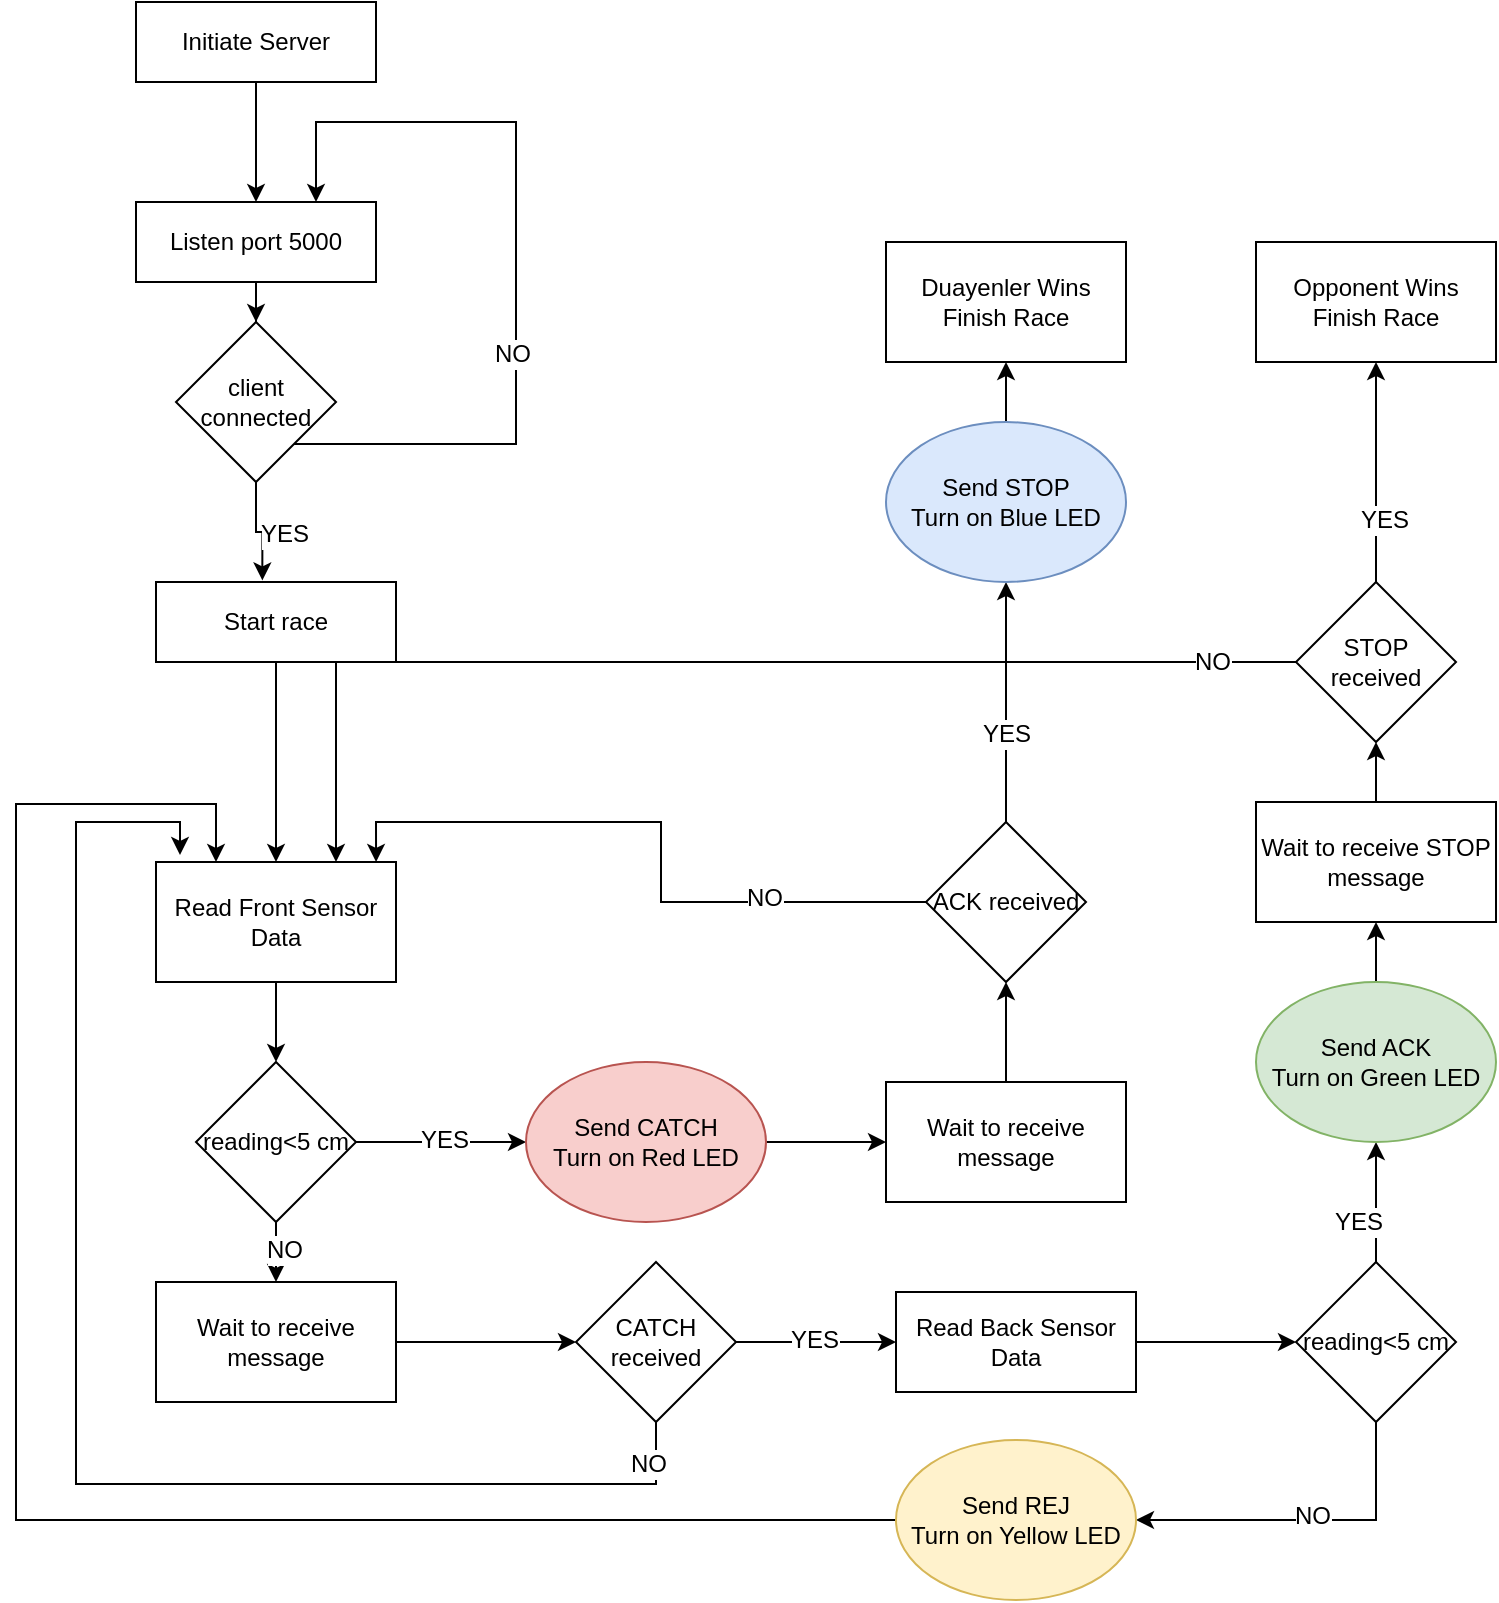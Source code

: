 <mxfile version="10.6.7" type="device"><diagram name="Page-1" id="74e2e168-ea6b-b213-b513-2b3c1d86103e"><mxGraphModel dx="840" dy="459" grid="1" gridSize="10" guides="1" tooltips="1" connect="1" arrows="1" fold="1" page="1" pageScale="1" pageWidth="1100" pageHeight="850" background="#ffffff" math="0" shadow="0"><root><mxCell id="0"/><mxCell id="1" parent="0"/><mxCell id="H8inkpMJjqR3KXXsoma6-22" style="edgeStyle=orthogonalEdgeStyle;rounded=0;orthogonalLoop=1;jettySize=auto;html=1;entryX=0.5;entryY=0;entryDx=0;entryDy=0;" parent="1" source="H8inkpMJjqR3KXXsoma6-2" target="H8inkpMJjqR3KXXsoma6-3" edge="1"><mxGeometry relative="1" as="geometry"/></mxCell><mxCell id="H8inkpMJjqR3KXXsoma6-2" value="Initiate Server" style="rounded=0;whiteSpace=wrap;html=1;" parent="1" vertex="1"><mxGeometry x="230" y="50" width="120" height="40" as="geometry"/></mxCell><mxCell id="H8inkpMJjqR3KXXsoma6-23" style="edgeStyle=orthogonalEdgeStyle;rounded=0;orthogonalLoop=1;jettySize=auto;html=1;" parent="1" source="H8inkpMJjqR3KXXsoma6-3" target="H8inkpMJjqR3KXXsoma6-4" edge="1"><mxGeometry relative="1" as="geometry"/></mxCell><mxCell id="H8inkpMJjqR3KXXsoma6-3" value="Listen port 5000" style="rounded=0;whiteSpace=wrap;html=1;" parent="1" vertex="1"><mxGeometry x="230" y="150" width="120" height="40" as="geometry"/></mxCell><mxCell id="H8inkpMJjqR3KXXsoma6-24" style="edgeStyle=orthogonalEdgeStyle;rounded=0;orthogonalLoop=1;jettySize=auto;html=1;entryX=0.75;entryY=0;entryDx=0;entryDy=0;" parent="1" source="H8inkpMJjqR3KXXsoma6-4" target="H8inkpMJjqR3KXXsoma6-3" edge="1"><mxGeometry relative="1" as="geometry"><mxPoint x="400" y="120" as="targetPoint"/><Array as="points"><mxPoint x="420" y="271"/><mxPoint x="420" y="110"/><mxPoint x="320" y="110"/></Array></mxGeometry></mxCell><mxCell id="H8inkpMJjqR3KXXsoma6-25" style="edgeStyle=orthogonalEdgeStyle;rounded=0;orthogonalLoop=1;jettySize=auto;html=1;entryX=0.443;entryY=-0.02;entryDx=0;entryDy=0;entryPerimeter=0;" parent="1" source="H8inkpMJjqR3KXXsoma6-4" target="H8inkpMJjqR3KXXsoma6-5" edge="1"><mxGeometry relative="1" as="geometry"/></mxCell><mxCell id="H8inkpMJjqR3KXXsoma6-4" value="client connected" style="rhombus;whiteSpace=wrap;html=1;" parent="1" vertex="1"><mxGeometry x="250" y="210" width="80" height="80" as="geometry"/></mxCell><mxCell id="H8inkpMJjqR3KXXsoma6-26" style="edgeStyle=orthogonalEdgeStyle;rounded=0;orthogonalLoop=1;jettySize=auto;html=1;" parent="1" source="H8inkpMJjqR3KXXsoma6-5" target="H8inkpMJjqR3KXXsoma6-6" edge="1"><mxGeometry relative="1" as="geometry"/></mxCell><mxCell id="H8inkpMJjqR3KXXsoma6-5" value="Start race" style="rounded=0;whiteSpace=wrap;html=1;" parent="1" vertex="1"><mxGeometry x="240" y="340" width="120" height="40" as="geometry"/></mxCell><mxCell id="H8inkpMJjqR3KXXsoma6-27" style="edgeStyle=orthogonalEdgeStyle;rounded=0;orthogonalLoop=1;jettySize=auto;html=1;" parent="1" source="H8inkpMJjqR3KXXsoma6-6" target="H8inkpMJjqR3KXXsoma6-7" edge="1"><mxGeometry relative="1" as="geometry"/></mxCell><mxCell id="H8inkpMJjqR3KXXsoma6-6" value="Read Front Sensor Data" style="rounded=0;whiteSpace=wrap;html=1;" parent="1" vertex="1"><mxGeometry x="240" y="480" width="120" height="60" as="geometry"/></mxCell><mxCell id="H8inkpMJjqR3KXXsoma6-28" style="edgeStyle=orthogonalEdgeStyle;rounded=0;orthogonalLoop=1;jettySize=auto;html=1;" parent="1" source="H8inkpMJjqR3KXXsoma6-7" target="H8inkpMJjqR3KXXsoma6-8" edge="1"><mxGeometry relative="1" as="geometry"/></mxCell><mxCell id="H8inkpMJjqR3KXXsoma6-30" style="edgeStyle=orthogonalEdgeStyle;rounded=0;orthogonalLoop=1;jettySize=auto;html=1;" parent="1" source="H8inkpMJjqR3KXXsoma6-7" target="H8inkpMJjqR3KXXsoma6-9" edge="1"><mxGeometry relative="1" as="geometry"/></mxCell><mxCell id="H8inkpMJjqR3KXXsoma6-7" value="reading&amp;lt;5 cm" style="rhombus;whiteSpace=wrap;html=1;" parent="1" vertex="1"><mxGeometry x="260" y="580" width="80" height="80" as="geometry"/></mxCell><mxCell id="H8inkpMJjqR3KXXsoma6-29" style="edgeStyle=orthogonalEdgeStyle;rounded=0;orthogonalLoop=1;jettySize=auto;html=1;" parent="1" source="H8inkpMJjqR3KXXsoma6-8" target="H8inkpMJjqR3KXXsoma6-15" edge="1"><mxGeometry relative="1" as="geometry"/></mxCell><mxCell id="H8inkpMJjqR3KXXsoma6-8" value="Wait to receive message" style="rounded=0;whiteSpace=wrap;html=1;" parent="1" vertex="1"><mxGeometry x="240" y="690" width="120" height="60" as="geometry"/></mxCell><mxCell id="H8inkpMJjqR3KXXsoma6-31" style="edgeStyle=orthogonalEdgeStyle;rounded=0;orthogonalLoop=1;jettySize=auto;html=1;entryX=0;entryY=0.5;entryDx=0;entryDy=0;" parent="1" source="H8inkpMJjqR3KXXsoma6-9" target="H8inkpMJjqR3KXXsoma6-10" edge="1"><mxGeometry relative="1" as="geometry"/></mxCell><mxCell id="H8inkpMJjqR3KXXsoma6-9" value="&lt;div&gt;Send CATCH&lt;/div&gt;&lt;div&gt;Turn on Red LED&lt;br&gt;&lt;/div&gt;" style="ellipse;whiteSpace=wrap;html=1;fillColor=#f8cecc;strokeColor=#b85450;" parent="1" vertex="1"><mxGeometry x="425" y="580" width="120" height="80" as="geometry"/></mxCell><mxCell id="H8inkpMJjqR3KXXsoma6-32" style="edgeStyle=orthogonalEdgeStyle;rounded=0;orthogonalLoop=1;jettySize=auto;html=1;entryX=0.5;entryY=1;entryDx=0;entryDy=0;" parent="1" source="H8inkpMJjqR3KXXsoma6-10" target="H8inkpMJjqR3KXXsoma6-11" edge="1"><mxGeometry relative="1" as="geometry"/></mxCell><mxCell id="H8inkpMJjqR3KXXsoma6-10" value="Wait to receive message" style="rounded=0;whiteSpace=wrap;html=1;" parent="1" vertex="1"><mxGeometry x="605" y="590" width="120" height="60" as="geometry"/></mxCell><mxCell id="H8inkpMJjqR3KXXsoma6-33" style="edgeStyle=orthogonalEdgeStyle;rounded=0;orthogonalLoop=1;jettySize=auto;html=1;entryX=0.917;entryY=0;entryDx=0;entryDy=0;entryPerimeter=0;" parent="1" source="H8inkpMJjqR3KXXsoma6-11" target="H8inkpMJjqR3KXXsoma6-6" edge="1"><mxGeometry relative="1" as="geometry"/></mxCell><mxCell id="H8inkpMJjqR3KXXsoma6-54" value="NO" style="text;html=1;resizable=0;points=[];align=center;verticalAlign=middle;labelBackgroundColor=#ffffff;" parent="H8inkpMJjqR3KXXsoma6-33" vertex="1" connectable="0"><mxGeometry x="-0.515" y="-2" relative="1" as="geometry"><mxPoint as="offset"/></mxGeometry></mxCell><mxCell id="H8inkpMJjqR3KXXsoma6-34" style="edgeStyle=orthogonalEdgeStyle;rounded=0;orthogonalLoop=1;jettySize=auto;html=1;entryX=0.5;entryY=1;entryDx=0;entryDy=0;" parent="1" source="H8inkpMJjqR3KXXsoma6-11" target="H8inkpMJjqR3KXXsoma6-14" edge="1"><mxGeometry relative="1" as="geometry"/></mxCell><mxCell id="H8inkpMJjqR3KXXsoma6-53" value="YES" style="text;html=1;resizable=0;points=[];align=center;verticalAlign=middle;labelBackgroundColor=#ffffff;" parent="H8inkpMJjqR3KXXsoma6-34" vertex="1" connectable="0"><mxGeometry x="0.001" y="-16" relative="1" as="geometry"><mxPoint x="-16" y="16" as="offset"/></mxGeometry></mxCell><mxCell id="H8inkpMJjqR3KXXsoma6-11" value="ACK received" style="rhombus;whiteSpace=wrap;html=1;" parent="1" vertex="1"><mxGeometry x="625" y="460" width="80" height="80" as="geometry"/></mxCell><mxCell id="H8inkpMJjqR3KXXsoma6-13" value="&lt;div&gt;Duayenler Wins&lt;/div&gt;&lt;div&gt;Finish Race&lt;br&gt;&lt;/div&gt;" style="rounded=0;whiteSpace=wrap;html=1;" parent="1" vertex="1"><mxGeometry x="605" y="170" width="120" height="60" as="geometry"/></mxCell><mxCell id="H8inkpMJjqR3KXXsoma6-35" style="edgeStyle=orthogonalEdgeStyle;rounded=0;orthogonalLoop=1;jettySize=auto;html=1;entryX=0.5;entryY=1;entryDx=0;entryDy=0;" parent="1" source="H8inkpMJjqR3KXXsoma6-14" target="H8inkpMJjqR3KXXsoma6-13" edge="1"><mxGeometry relative="1" as="geometry"/></mxCell><mxCell id="H8inkpMJjqR3KXXsoma6-14" value="&lt;div&gt;Send STOP&lt;/div&gt;&lt;div&gt;Turn on Blue LED&lt;br&gt;&lt;/div&gt;" style="ellipse;whiteSpace=wrap;html=1;fillColor=#dae8fc;strokeColor=#6c8ebf;" parent="1" vertex="1"><mxGeometry x="605" y="260" width="120" height="80" as="geometry"/></mxCell><mxCell id="H8inkpMJjqR3KXXsoma6-38" style="edgeStyle=orthogonalEdgeStyle;rounded=0;orthogonalLoop=1;jettySize=auto;html=1;entryX=0.1;entryY=-0.059;entryDx=0;entryDy=0;entryPerimeter=0;" parent="1" source="H8inkpMJjqR3KXXsoma6-15" target="H8inkpMJjqR3KXXsoma6-6" edge="1"><mxGeometry relative="1" as="geometry"><mxPoint x="230" y="491" as="targetPoint"/><Array as="points"><mxPoint x="490" y="791"/><mxPoint x="200" y="791"/><mxPoint x="200" y="460"/><mxPoint x="252" y="460"/></Array></mxGeometry></mxCell><mxCell id="H8inkpMJjqR3KXXsoma6-40" style="edgeStyle=orthogonalEdgeStyle;rounded=0;orthogonalLoop=1;jettySize=auto;html=1;entryX=0;entryY=0.5;entryDx=0;entryDy=0;" parent="1" source="H8inkpMJjqR3KXXsoma6-15" target="H8inkpMJjqR3KXXsoma6-16" edge="1"><mxGeometry relative="1" as="geometry"/></mxCell><mxCell id="H8inkpMJjqR3KXXsoma6-15" value="CATCH received" style="rhombus;whiteSpace=wrap;html=1;" parent="1" vertex="1"><mxGeometry x="450" y="680" width="80" height="80" as="geometry"/></mxCell><mxCell id="H8inkpMJjqR3KXXsoma6-41" style="edgeStyle=orthogonalEdgeStyle;rounded=0;orthogonalLoop=1;jettySize=auto;html=1;entryX=0;entryY=0.5;entryDx=0;entryDy=0;" parent="1" source="H8inkpMJjqR3KXXsoma6-16" target="H8inkpMJjqR3KXXsoma6-17" edge="1"><mxGeometry relative="1" as="geometry"/></mxCell><mxCell id="H8inkpMJjqR3KXXsoma6-16" value="Read Back Sensor Data" style="rounded=0;whiteSpace=wrap;html=1;" parent="1" vertex="1"><mxGeometry x="610" y="695" width="120" height="50" as="geometry"/></mxCell><mxCell id="H8inkpMJjqR3KXXsoma6-42" style="edgeStyle=orthogonalEdgeStyle;rounded=0;orthogonalLoop=1;jettySize=auto;html=1;entryX=0.5;entryY=1;entryDx=0;entryDy=0;" parent="1" source="H8inkpMJjqR3KXXsoma6-17" target="H8inkpMJjqR3KXXsoma6-18" edge="1"><mxGeometry relative="1" as="geometry"/></mxCell><mxCell id="H8inkpMJjqR3KXXsoma6-56" value="YES" style="text;html=1;resizable=0;points=[];align=center;verticalAlign=middle;labelBackgroundColor=#ffffff;" parent="H8inkpMJjqR3KXXsoma6-42" vertex="1" connectable="0"><mxGeometry x="-0.039" y="33" relative="1" as="geometry"><mxPoint x="23.5" y="9" as="offset"/></mxGeometry></mxCell><mxCell id="H8inkpMJjqR3KXXsoma6-44" style="edgeStyle=orthogonalEdgeStyle;rounded=0;orthogonalLoop=1;jettySize=auto;html=1;entryX=1;entryY=0.5;entryDx=0;entryDy=0;" parent="1" source="H8inkpMJjqR3KXXsoma6-17" target="H8inkpMJjqR3KXXsoma6-43" edge="1"><mxGeometry relative="1" as="geometry"><Array as="points"><mxPoint x="850" y="809"/></Array></mxGeometry></mxCell><mxCell id="H8inkpMJjqR3KXXsoma6-55" value="NO" style="text;html=1;resizable=0;points=[];align=center;verticalAlign=middle;labelBackgroundColor=#ffffff;" parent="H8inkpMJjqR3KXXsoma6-44" vertex="1" connectable="0"><mxGeometry x="-0.04" y="-2" relative="1" as="geometry"><mxPoint as="offset"/></mxGeometry></mxCell><mxCell id="H8inkpMJjqR3KXXsoma6-17" value="reading&amp;lt;5 cm" style="rhombus;whiteSpace=wrap;html=1;" parent="1" vertex="1"><mxGeometry x="810" y="680" width="80" height="80" as="geometry"/></mxCell><mxCell id="H8inkpMJjqR3KXXsoma6-46" style="edgeStyle=orthogonalEdgeStyle;rounded=0;orthogonalLoop=1;jettySize=auto;html=1;" parent="1" source="H8inkpMJjqR3KXXsoma6-18" target="H8inkpMJjqR3KXXsoma6-19" edge="1"><mxGeometry relative="1" as="geometry"/></mxCell><mxCell id="H8inkpMJjqR3KXXsoma6-18" value="&lt;div&gt;Send ACK&lt;/div&gt;&lt;div&gt;Turn on Green LED&lt;br&gt;&lt;/div&gt;" style="ellipse;whiteSpace=wrap;html=1;fillColor=#d5e8d4;strokeColor=#82b366;" parent="1" vertex="1"><mxGeometry x="790" y="540" width="120" height="80" as="geometry"/></mxCell><mxCell id="H8inkpMJjqR3KXXsoma6-47" style="edgeStyle=orthogonalEdgeStyle;rounded=0;orthogonalLoop=1;jettySize=auto;html=1;entryX=0.5;entryY=1;entryDx=0;entryDy=0;" parent="1" source="H8inkpMJjqR3KXXsoma6-19" target="H8inkpMJjqR3KXXsoma6-20" edge="1"><mxGeometry relative="1" as="geometry"/></mxCell><mxCell id="H8inkpMJjqR3KXXsoma6-19" value="Wait to receive STOP message" style="rounded=0;whiteSpace=wrap;html=1;" parent="1" vertex="1"><mxGeometry x="790" y="450" width="120" height="60" as="geometry"/></mxCell><mxCell id="H8inkpMJjqR3KXXsoma6-48" style="edgeStyle=orthogonalEdgeStyle;rounded=0;orthogonalLoop=1;jettySize=auto;html=1;" parent="1" source="H8inkpMJjqR3KXXsoma6-20" target="H8inkpMJjqR3KXXsoma6-21" edge="1"><mxGeometry relative="1" as="geometry"/></mxCell><mxCell id="H8inkpMJjqR3KXXsoma6-49" style="edgeStyle=orthogonalEdgeStyle;rounded=0;orthogonalLoop=1;jettySize=auto;html=1;entryX=0.75;entryY=0;entryDx=0;entryDy=0;" parent="1" source="H8inkpMJjqR3KXXsoma6-20" target="H8inkpMJjqR3KXXsoma6-6" edge="1"><mxGeometry relative="1" as="geometry"><Array as="points"><mxPoint x="330" y="380"/></Array></mxGeometry></mxCell><mxCell id="H8inkpMJjqR3KXXsoma6-20" value="STOP received" style="rhombus;whiteSpace=wrap;html=1;" parent="1" vertex="1"><mxGeometry x="810" y="340" width="80" height="80" as="geometry"/></mxCell><mxCell id="H8inkpMJjqR3KXXsoma6-21" value="&lt;div&gt;Opponent Wins Finish Race&lt;br&gt;&lt;/div&gt;" style="rounded=0;whiteSpace=wrap;html=1;" parent="1" vertex="1"><mxGeometry x="790" y="170" width="120" height="60" as="geometry"/></mxCell><mxCell id="H8inkpMJjqR3KXXsoma6-45" style="edgeStyle=orthogonalEdgeStyle;rounded=0;orthogonalLoop=1;jettySize=auto;html=1;entryX=0.25;entryY=0;entryDx=0;entryDy=0;" parent="1" source="H8inkpMJjqR3KXXsoma6-43" target="H8inkpMJjqR3KXXsoma6-6" edge="1"><mxGeometry relative="1" as="geometry"><Array as="points"><mxPoint x="170" y="809"/><mxPoint x="170" y="451"/><mxPoint x="270" y="451"/></Array></mxGeometry></mxCell><mxCell id="H8inkpMJjqR3KXXsoma6-43" value="&lt;div&gt;Send REJ&lt;/div&gt;&lt;div&gt;Turn on Yellow LED&lt;br&gt;&lt;/div&gt;" style="ellipse;whiteSpace=wrap;html=1;fillColor=#fff2cc;strokeColor=#d6b656;" parent="1" vertex="1"><mxGeometry x="610" y="769" width="120" height="80" as="geometry"/></mxCell><mxCell id="H8inkpMJjqR3KXXsoma6-59" value="YES" style="text;html=1;resizable=0;points=[];align=center;verticalAlign=middle;labelBackgroundColor=#ffffff;" parent="1" vertex="1" connectable="0"><mxGeometry x="360.147" y="609.941" as="geometry"><mxPoint x="23.5" y="9" as="offset"/></mxGeometry></mxCell><mxCell id="H8inkpMJjqR3KXXsoma6-60" value="YES" style="text;html=1;resizable=0;points=[];align=center;verticalAlign=middle;labelBackgroundColor=#ffffff;" parent="1" vertex="1" connectable="0"><mxGeometry x="545.147" y="709.941" as="geometry"><mxPoint x="23.5" y="9" as="offset"/></mxGeometry></mxCell><mxCell id="H8inkpMJjqR3KXXsoma6-61" value="YES" style="text;html=1;resizable=0;points=[];align=center;verticalAlign=middle;labelBackgroundColor=#ffffff;" parent="1" vertex="1" connectable="0"><mxGeometry x="830.147" y="299.941" as="geometry"><mxPoint x="23.5" y="9" as="offset"/></mxGeometry></mxCell><mxCell id="H8inkpMJjqR3KXXsoma6-62" value="NO" style="text;html=1;resizable=0;points=[];align=center;verticalAlign=middle;labelBackgroundColor=#ffffff;" parent="1" vertex="1" connectable="0"><mxGeometry x="553.824" y="508" as="geometry"><mxPoint x="-68" y="273" as="offset"/></mxGeometry></mxCell><mxCell id="H8inkpMJjqR3KXXsoma6-63" value="NO" style="text;html=1;resizable=0;points=[];align=center;verticalAlign=middle;labelBackgroundColor=#ffffff;" parent="1" vertex="1" connectable="0"><mxGeometry x="299.824" y="610" as="geometry"><mxPoint x="4" y="64" as="offset"/></mxGeometry></mxCell><mxCell id="H8inkpMJjqR3KXXsoma6-64" value="NO" style="text;html=1;resizable=0;points=[];align=center;verticalAlign=middle;labelBackgroundColor=#ffffff;" parent="1" vertex="1" connectable="0"><mxGeometry x="573.824" y="528" as="geometry"><mxPoint x="-156" y="-302" as="offset"/></mxGeometry></mxCell><mxCell id="H8inkpMJjqR3KXXsoma6-65" value="NO" style="text;html=1;resizable=0;points=[];align=center;verticalAlign=middle;labelBackgroundColor=#ffffff;" parent="1" vertex="1" connectable="0"><mxGeometry x="583.824" y="538" as="geometry"><mxPoint x="184" y="-158" as="offset"/></mxGeometry></mxCell><mxCell id="l-PS73VsbJ14k04qFA1H-1" value="YES" style="text;html=1;resizable=0;points=[];align=center;verticalAlign=middle;labelBackgroundColor=#ffffff;" vertex="1" connectable="0" parent="1"><mxGeometry x="320" y="300" as="geometry"><mxPoint x="-16" y="16" as="offset"/></mxGeometry></mxCell></root></mxGraphModel></diagram></mxfile>